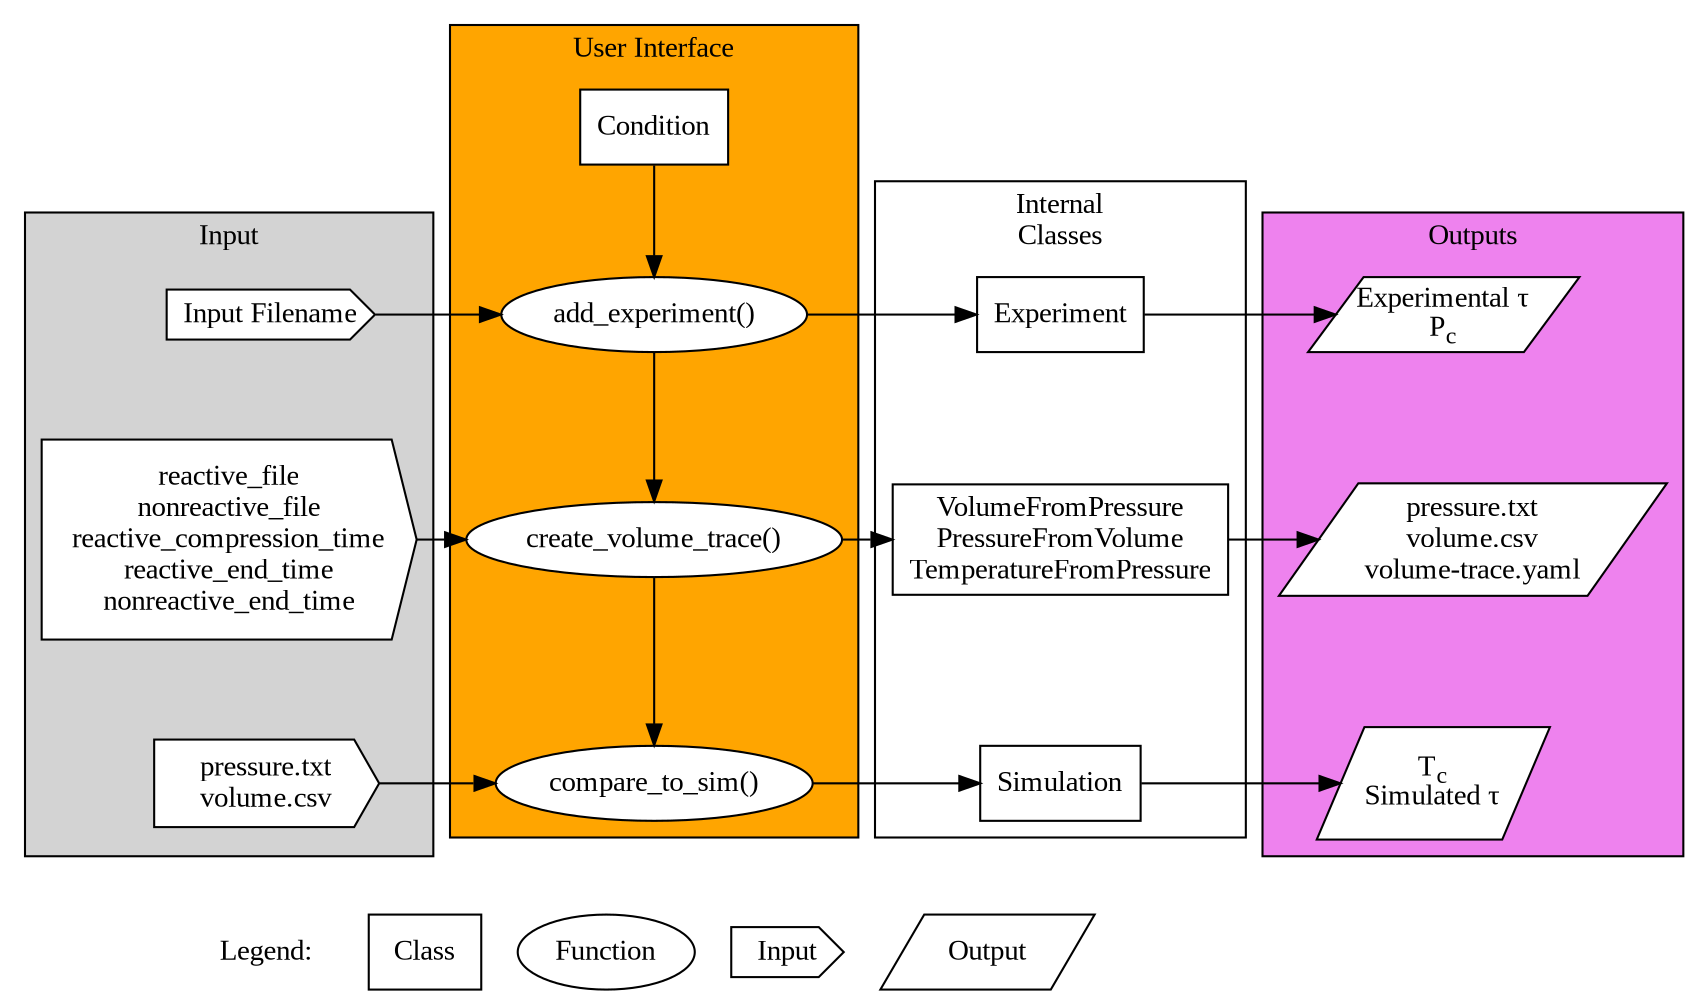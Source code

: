 digraph {
	node [fillcolor=white fontname="Liberation Serif" style=filled]
	newrank=true;
		subgraph {
			node [shape=cds]
				filename [label="Input Filename"]
				yaml [label="reactive_file
nonreactive_file
reactive_compression_time
reactive_end_time
nonreactive_end_time" fixedsize=true height=1.5 width=2.5]
				tracesin [label="pressure.txt
volume.csv" height=0.75 width=1.5]
				input [label=Input]
		}
		subgraph {
			node [shape=rectangle]
				condition [label=Condition]
				experiment [label=Experiment]
				fromtraces [label="VolumeFromPressure
PressureFromVolume
TemperatureFromPressure"]
				simulation [label=Simulation]
				class [label=Class]
		}
		subgraph {
			node [shape=ellipse]
				"add_experiment()"
				"compare_to_sim()"
				"create_volume_trace()"
				function [label=Function]
		}
		subgraph {
			node [shape=parallelogram]
				tau [label=<Experimental &tau;<br />P<sub>c</sub>> fixedsize=true width=1.75]
				tracesout [label="pressure.txt
volume.csv
volume-trace.yaml" fixedsize=true height=0.75 width=2.5]
				simout [label=<T<sub>c</sub><br />Simulated &tau;> fixedsize=true height=0.75 width=1.5]
				output [label=Output shape=parallelogram]
		}
		subgraph cluster0 {
			graph [fillcolor=lightgrey fontname="Liberation Serif" label=Input style=filled]
			edge [style=invis]
					filename -> yaml
					yaml -> tracesin
		}
		subgraph cluster3 {
			graph [fillcolor=white fontname="Liberation Serif" label="Internal
Classes" style=filled]
			edge [style=invis]
					experiment -> fromtraces
					fromtraces -> simulation
		}
		subgraph cluster2 {
			graph [fillcolor=violet fontname="Liberation Serif" label=Outputs style=filled]
			edge [style=invis]
					tau -> tracesout
					tracesout -> simout
		}
		subgraph cluster1 {
			graph [fillcolor=orange fontname="Liberation Serif" label="User Interface" style=filled]
					condition -> "add_experiment()"
					"add_experiment()" -> "create_volume_trace()"
					"create_volume_trace()" -> "compare_to_sim()"
		}
		subgraph {
			graph [rank=same]
					filename -> "add_experiment()"
					"add_experiment()" -> experiment
					experiment -> tau
		}
		subgraph {
			graph [rank=same]
					yaml -> "create_volume_trace()"
					"create_volume_trace()" -> fromtraces
					fromtraces -> tracesout
		}
		subgraph {
			graph [rank=same]
					tracesin -> "compare_to_sim()"
					"compare_to_sim()" -> simulation
					simulation -> simout
		}
		subgraph {
			graph [nodesep=0.1 rank=same]
			edge [style=invis]
					legend -> class
					class -> function
					function -> input
					input -> output
				legend [label="Legend:" shape=plaintext]
		}
			tracesin -> legend [style=invis]
}